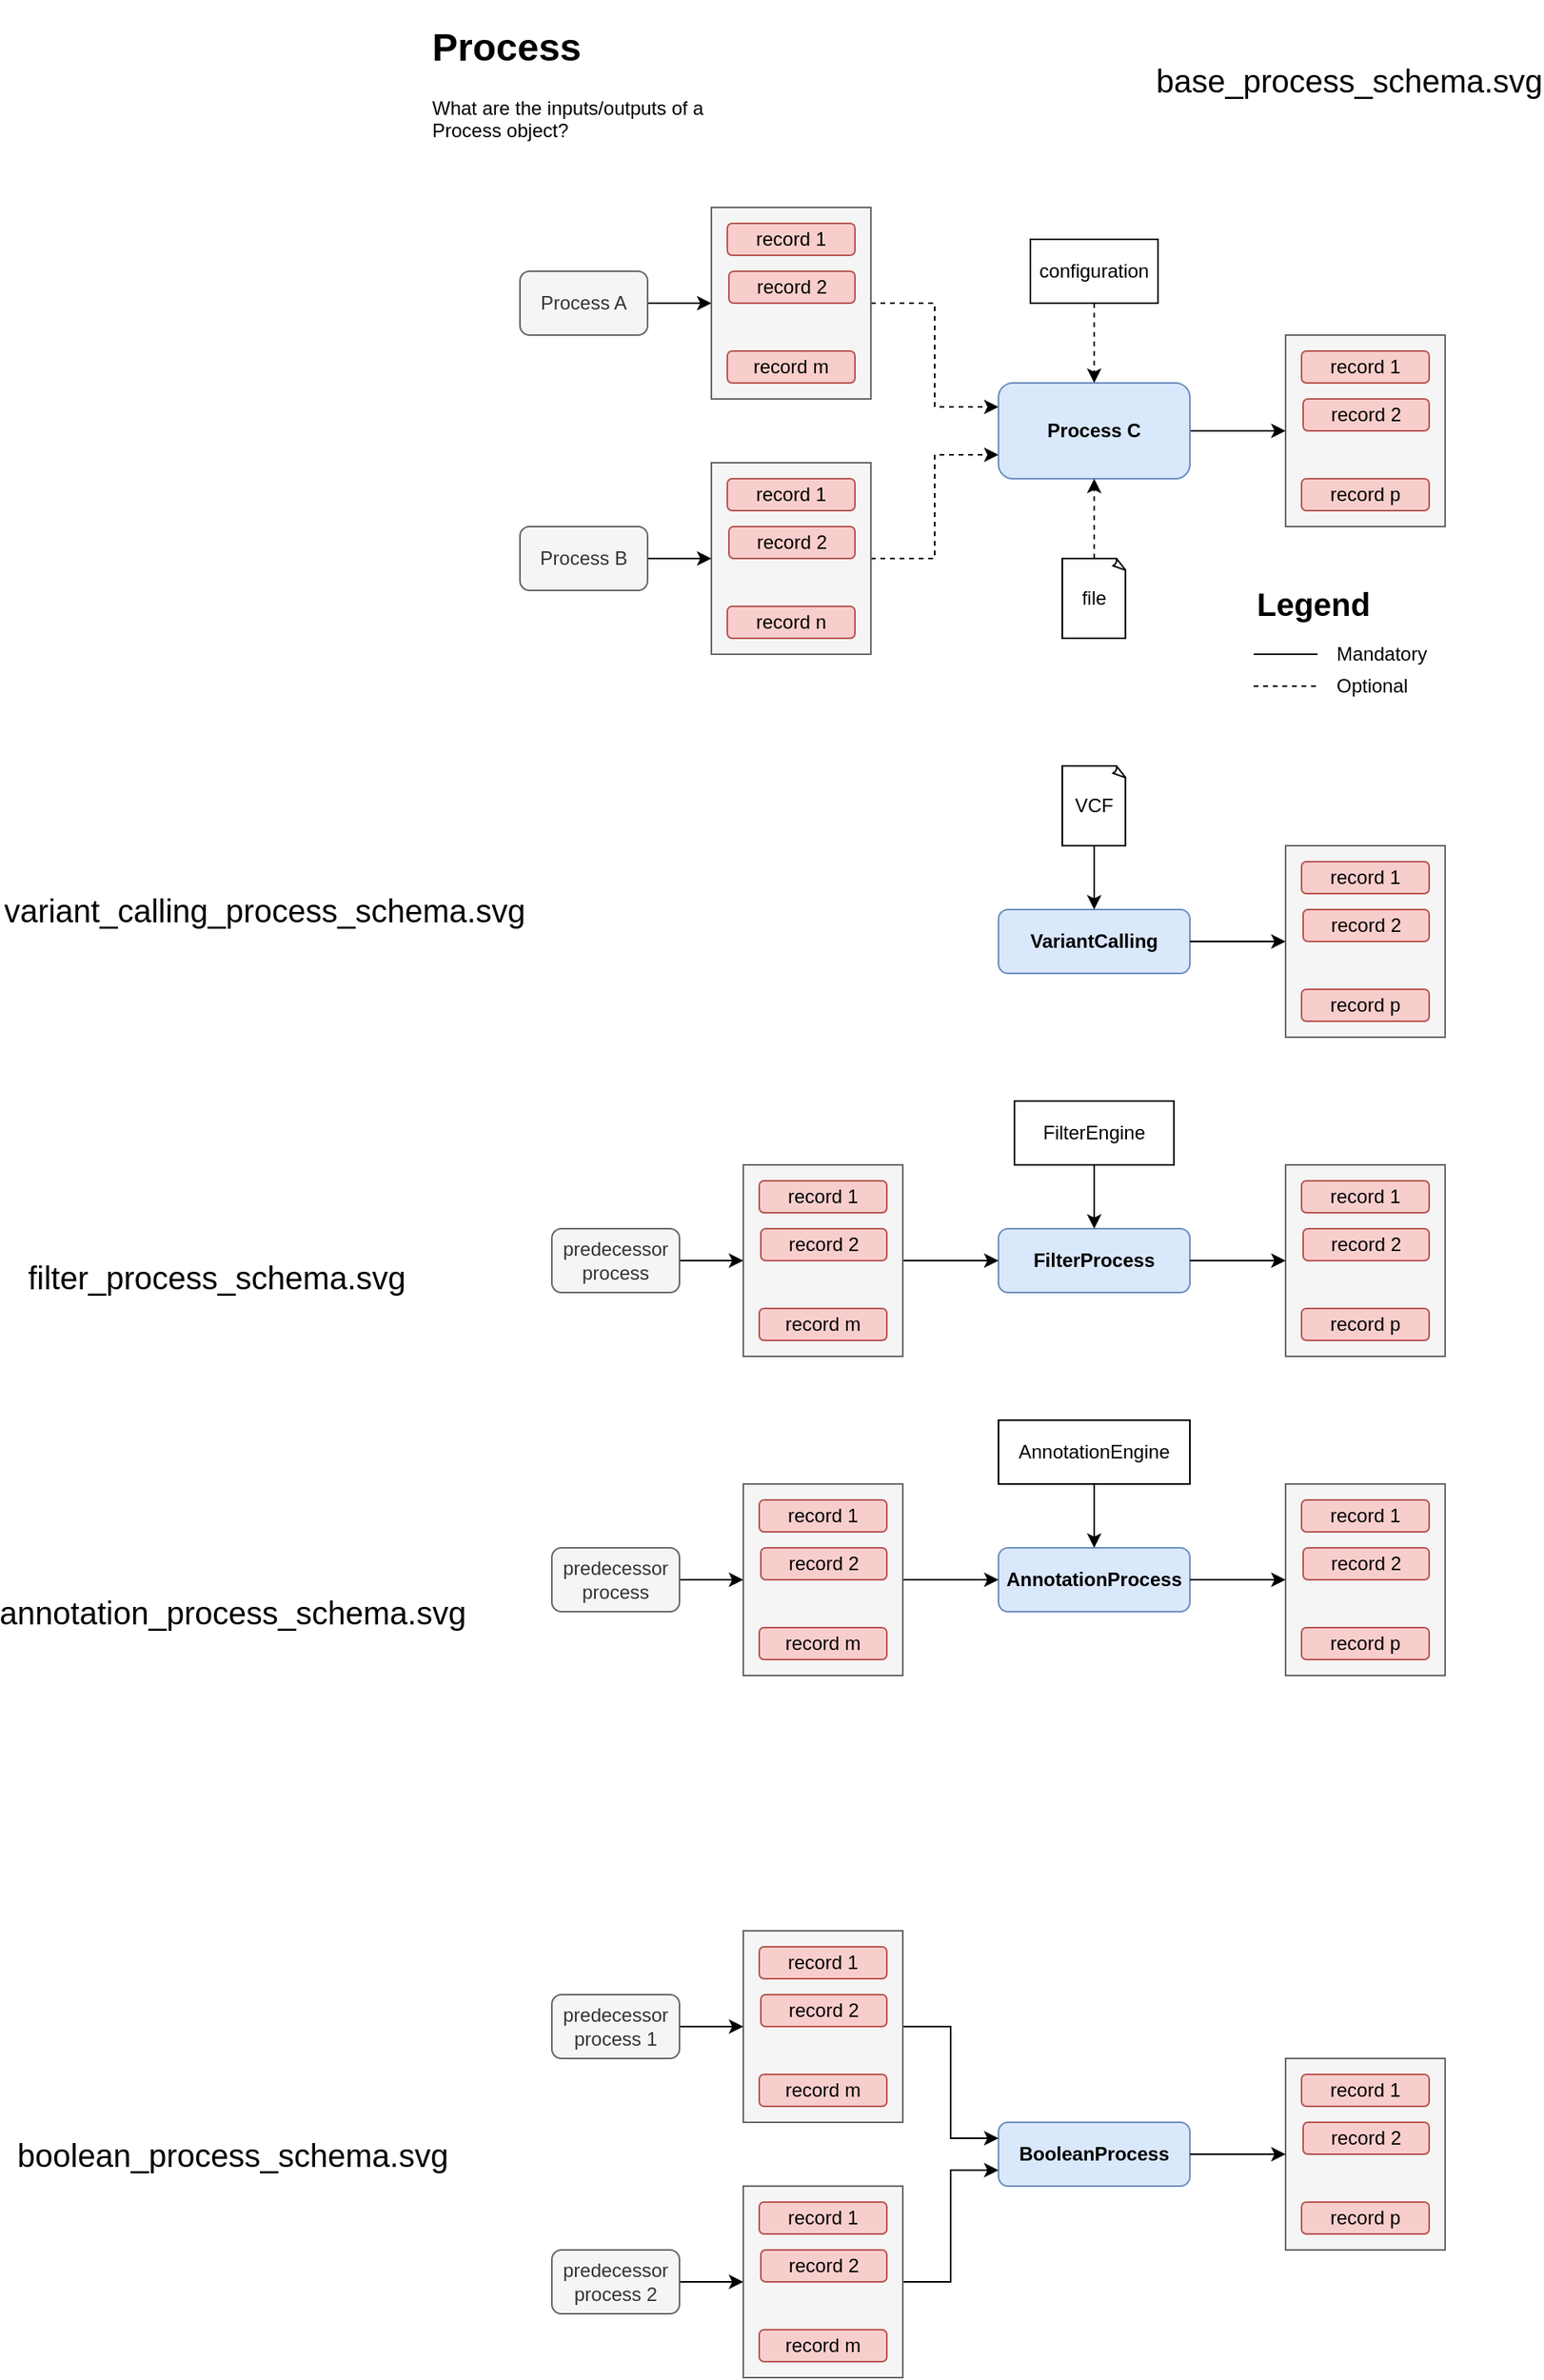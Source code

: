 <mxfile version="14.1.8" type="device"><diagram id="gnU6suuSomVkKsM6iveg" name="Page-1"><mxGraphModel dx="2564" dy="1053" grid="1" gridSize="10" guides="1" tooltips="1" connect="1" arrows="1" fold="1" page="1" pageScale="1" pageWidth="827" pageHeight="1169" math="0" shadow="0"><root><mxCell id="0"/><mxCell id="1" parent="0"/><mxCell id="YS8nbE7pC2570hXrXxaA-34" style="edgeStyle=orthogonalEdgeStyle;rounded=0;orthogonalLoop=1;jettySize=auto;html=1;exitX=1;exitY=0.5;exitDx=0;exitDy=0;entryX=0;entryY=0.25;entryDx=0;entryDy=0;dashed=1;" parent="1" source="YS8nbE7pC2570hXrXxaA-8" target="YS8nbE7pC2570hXrXxaA-30" edge="1"><mxGeometry relative="1" as="geometry"/></mxCell><mxCell id="YS8nbE7pC2570hXrXxaA-8" value="" style="rounded=0;whiteSpace=wrap;html=1;fillColor=#f5f5f5;strokeColor=#666666;fontColor=#333333;" parent="1" vertex="1"><mxGeometry x="220" y="160" width="100" height="120" as="geometry"/></mxCell><mxCell id="YS8nbE7pC2570hXrXxaA-9" style="edgeStyle=orthogonalEdgeStyle;rounded=0;orthogonalLoop=1;jettySize=auto;html=1;exitX=1;exitY=0.5;exitDx=0;exitDy=0;entryX=0;entryY=0.5;entryDx=0;entryDy=0;" parent="1" source="YS8nbE7pC2570hXrXxaA-1" target="YS8nbE7pC2570hXrXxaA-8" edge="1"><mxGeometry relative="1" as="geometry"/></mxCell><mxCell id="YS8nbE7pC2570hXrXxaA-1" value="Process A" style="rounded=1;whiteSpace=wrap;html=1;fillColor=#f5f5f5;strokeColor=#666666;fontColor=#333333;" parent="1" vertex="1"><mxGeometry x="100" y="200" width="80" height="40" as="geometry"/></mxCell><mxCell id="YS8nbE7pC2570hXrXxaA-4" value="record 1" style="rounded=1;whiteSpace=wrap;html=1;fillColor=#f8cecc;strokeColor=#b85450;" parent="1" vertex="1"><mxGeometry x="230" y="170" width="80" height="20" as="geometry"/></mxCell><mxCell id="YS8nbE7pC2570hXrXxaA-5" value="record 2" style="rounded=1;whiteSpace=wrap;html=1;fillColor=#f8cecc;strokeColor=#b85450;" parent="1" vertex="1"><mxGeometry x="231" y="200" width="79" height="20" as="geometry"/></mxCell><mxCell id="YS8nbE7pC2570hXrXxaA-7" value="record m" style="rounded=1;whiteSpace=wrap;html=1;fillColor=#f8cecc;strokeColor=#b85450;" parent="1" vertex="1"><mxGeometry x="230" y="250" width="80" height="20" as="geometry"/></mxCell><mxCell id="YS8nbE7pC2570hXrXxaA-35" style="edgeStyle=orthogonalEdgeStyle;rounded=0;orthogonalLoop=1;jettySize=auto;html=1;exitX=1;exitY=0.5;exitDx=0;exitDy=0;entryX=0;entryY=0.75;entryDx=0;entryDy=0;dashed=1;" parent="1" source="YS8nbE7pC2570hXrXxaA-22" target="YS8nbE7pC2570hXrXxaA-30" edge="1"><mxGeometry relative="1" as="geometry"/></mxCell><mxCell id="YS8nbE7pC2570hXrXxaA-22" value="" style="rounded=0;whiteSpace=wrap;html=1;fillColor=#f5f5f5;strokeColor=#666666;fontColor=#333333;" parent="1" vertex="1"><mxGeometry x="220" y="320" width="100" height="120" as="geometry"/></mxCell><mxCell id="YS8nbE7pC2570hXrXxaA-23" style="edgeStyle=orthogonalEdgeStyle;rounded=0;orthogonalLoop=1;jettySize=auto;html=1;exitX=1;exitY=0.5;exitDx=0;exitDy=0;entryX=0;entryY=0.5;entryDx=0;entryDy=0;" parent="1" source="YS8nbE7pC2570hXrXxaA-24" target="YS8nbE7pC2570hXrXxaA-22" edge="1"><mxGeometry relative="1" as="geometry"/></mxCell><mxCell id="YS8nbE7pC2570hXrXxaA-24" value="Process B" style="rounded=1;whiteSpace=wrap;html=1;fillColor=#f5f5f5;strokeColor=#666666;fontColor=#333333;" parent="1" vertex="1"><mxGeometry x="100" y="360" width="80" height="40" as="geometry"/></mxCell><mxCell id="YS8nbE7pC2570hXrXxaA-25" value="record 1" style="rounded=1;whiteSpace=wrap;html=1;fillColor=#f8cecc;strokeColor=#b85450;" parent="1" vertex="1"><mxGeometry x="230" y="330" width="80" height="20" as="geometry"/></mxCell><mxCell id="YS8nbE7pC2570hXrXxaA-26" value="record 2" style="rounded=1;whiteSpace=wrap;html=1;fillColor=#f8cecc;strokeColor=#b85450;" parent="1" vertex="1"><mxGeometry x="231" y="360" width="79" height="20" as="geometry"/></mxCell><mxCell id="YS8nbE7pC2570hXrXxaA-27" value="record n" style="rounded=1;whiteSpace=wrap;html=1;fillColor=#f8cecc;strokeColor=#b85450;" parent="1" vertex="1"><mxGeometry x="230" y="410" width="80" height="20" as="geometry"/></mxCell><mxCell id="YS8nbE7pC2570hXrXxaA-28" value="" style="rounded=0;whiteSpace=wrap;html=1;fillColor=#f5f5f5;strokeColor=#666666;fontColor=#333333;" parent="1" vertex="1"><mxGeometry x="580" y="240" width="100" height="120" as="geometry"/></mxCell><mxCell id="YS8nbE7pC2570hXrXxaA-29" style="edgeStyle=orthogonalEdgeStyle;rounded=0;orthogonalLoop=1;jettySize=auto;html=1;exitX=1;exitY=0.5;exitDx=0;exitDy=0;entryX=0;entryY=0.5;entryDx=0;entryDy=0;" parent="1" source="YS8nbE7pC2570hXrXxaA-30" target="YS8nbE7pC2570hXrXxaA-28" edge="1"><mxGeometry relative="1" as="geometry"/></mxCell><mxCell id="YS8nbE7pC2570hXrXxaA-30" value="Process C" style="rounded=1;whiteSpace=wrap;html=1;fillColor=#dae8fc;strokeColor=#6c8ebf;fontStyle=1" parent="1" vertex="1"><mxGeometry x="400" y="270" width="120" height="60" as="geometry"/></mxCell><mxCell id="YS8nbE7pC2570hXrXxaA-31" value="record 1" style="rounded=1;whiteSpace=wrap;html=1;fillColor=#f8cecc;strokeColor=#b85450;" parent="1" vertex="1"><mxGeometry x="590" y="250" width="80" height="20" as="geometry"/></mxCell><mxCell id="YS8nbE7pC2570hXrXxaA-32" value="record 2" style="rounded=1;whiteSpace=wrap;html=1;fillColor=#f8cecc;strokeColor=#b85450;" parent="1" vertex="1"><mxGeometry x="591" y="280" width="79" height="20" as="geometry"/></mxCell><mxCell id="YS8nbE7pC2570hXrXxaA-33" value="record p" style="rounded=1;whiteSpace=wrap;html=1;fillColor=#f8cecc;strokeColor=#b85450;" parent="1" vertex="1"><mxGeometry x="590" y="330" width="80" height="20" as="geometry"/></mxCell><mxCell id="YS8nbE7pC2570hXrXxaA-36" value="&lt;h1&gt;Process&lt;/h1&gt;&lt;p&gt;What are the inputs/outputs of a Process object?&lt;br&gt;&lt;/p&gt;" style="text;html=1;strokeColor=none;fillColor=none;spacing=5;spacingTop=-20;whiteSpace=wrap;overflow=hidden;rounded=0;" parent="1" vertex="1"><mxGeometry x="40" y="40" width="200" height="80" as="geometry"/></mxCell><mxCell id="YS8nbE7pC2570hXrXxaA-38" value="" style="endArrow=none;dashed=1;html=1;" parent="1" edge="1"><mxGeometry width="50" height="50" relative="1" as="geometry"><mxPoint x="560" y="460" as="sourcePoint"/><mxPoint x="600" y="460" as="targetPoint"/></mxGeometry></mxCell><mxCell id="YS8nbE7pC2570hXrXxaA-40" value="Optional" style="text;html=1;strokeColor=none;fillColor=none;align=left;verticalAlign=middle;whiteSpace=wrap;rounded=0;" parent="1" vertex="1"><mxGeometry x="610" y="450" width="70" height="20" as="geometry"/></mxCell><mxCell id="YS8nbE7pC2570hXrXxaA-41" value="Mandatory" style="text;html=1;strokeColor=none;fillColor=none;align=left;verticalAlign=middle;whiteSpace=wrap;rounded=0;" parent="1" vertex="1"><mxGeometry x="610" y="430" width="70" height="20" as="geometry"/></mxCell><mxCell id="YS8nbE7pC2570hXrXxaA-42" value="" style="endArrow=none;html=1;" parent="1" edge="1"><mxGeometry width="50" height="50" relative="1" as="geometry"><mxPoint x="560" y="440" as="sourcePoint"/><mxPoint x="600" y="440" as="targetPoint"/></mxGeometry></mxCell><mxCell id="YS8nbE7pC2570hXrXxaA-43" value="&lt;font style=&quot;font-size: 20px&quot;&gt;&lt;b&gt;Legend&lt;/b&gt;&lt;/font&gt;" style="text;html=1;strokeColor=none;fillColor=none;align=left;verticalAlign=top;whiteSpace=wrap;rounded=0;" parent="1" vertex="1"><mxGeometry x="560" y="390" width="120" height="40" as="geometry"/></mxCell><mxCell id="YS8nbE7pC2570hXrXxaA-46" style="edgeStyle=orthogonalEdgeStyle;rounded=0;orthogonalLoop=1;jettySize=auto;html=1;exitX=0.5;exitY=1;exitDx=0;exitDy=0;entryX=0.5;entryY=0;entryDx=0;entryDy=0;dashed=1;" parent="1" source="YS8nbE7pC2570hXrXxaA-45" target="YS8nbE7pC2570hXrXxaA-30" edge="1"><mxGeometry relative="1" as="geometry"/></mxCell><mxCell id="YS8nbE7pC2570hXrXxaA-45" value="configuration" style="rounded=0;whiteSpace=wrap;html=1;align=center;" parent="1" vertex="1"><mxGeometry x="420" y="180" width="80" height="40" as="geometry"/></mxCell><mxCell id="YS8nbE7pC2570hXrXxaA-50" style="edgeStyle=orthogonalEdgeStyle;rounded=0;orthogonalLoop=1;jettySize=auto;html=1;exitX=0.5;exitY=0;exitDx=0;exitDy=0;exitPerimeter=0;entryX=0.5;entryY=1;entryDx=0;entryDy=0;dashed=1;" parent="1" source="YS8nbE7pC2570hXrXxaA-49" target="YS8nbE7pC2570hXrXxaA-30" edge="1"><mxGeometry relative="1" as="geometry"/></mxCell><mxCell id="YS8nbE7pC2570hXrXxaA-49" value="file" style="whiteSpace=wrap;html=1;shape=mxgraph.basic.document;align=center;" parent="1" vertex="1"><mxGeometry x="440" y="380" width="40" height="50" as="geometry"/></mxCell><mxCell id="YS8nbE7pC2570hXrXxaA-51" value="VariantCalling" style="rounded=1;whiteSpace=wrap;html=1;fillColor=#dae8fc;strokeColor=#6c8ebf;fontStyle=1" parent="1" vertex="1"><mxGeometry x="400" y="600" width="120" height="40" as="geometry"/></mxCell><mxCell id="YS8nbE7pC2570hXrXxaA-53" style="edgeStyle=orthogonalEdgeStyle;rounded=0;orthogonalLoop=1;jettySize=auto;html=1;exitX=0.5;exitY=1;exitDx=0;exitDy=0;exitPerimeter=0;entryX=0.5;entryY=0;entryDx=0;entryDy=0;" parent="1" source="YS8nbE7pC2570hXrXxaA-52" target="YS8nbE7pC2570hXrXxaA-51" edge="1"><mxGeometry relative="1" as="geometry"/></mxCell><mxCell id="YS8nbE7pC2570hXrXxaA-52" value="VCF" style="whiteSpace=wrap;html=1;shape=mxgraph.basic.document;align=center;" parent="1" vertex="1"><mxGeometry x="440" y="510" width="40" height="50" as="geometry"/></mxCell><mxCell id="YS8nbE7pC2570hXrXxaA-54" value="" style="rounded=0;whiteSpace=wrap;html=1;fillColor=#f5f5f5;strokeColor=#666666;fontColor=#333333;" parent="1" vertex="1"><mxGeometry x="580" y="560" width="100" height="120" as="geometry"/></mxCell><mxCell id="YS8nbE7pC2570hXrXxaA-55" style="edgeStyle=orthogonalEdgeStyle;rounded=0;orthogonalLoop=1;jettySize=auto;html=1;entryX=0;entryY=0.5;entryDx=0;entryDy=0;exitX=1;exitY=0.5;exitDx=0;exitDy=0;" parent="1" source="YS8nbE7pC2570hXrXxaA-51" target="YS8nbE7pC2570hXrXxaA-54" edge="1"><mxGeometry relative="1" as="geometry"><mxPoint x="520" y="620" as="sourcePoint"/></mxGeometry></mxCell><mxCell id="YS8nbE7pC2570hXrXxaA-56" value="record 1" style="rounded=1;whiteSpace=wrap;html=1;fillColor=#f8cecc;strokeColor=#b85450;" parent="1" vertex="1"><mxGeometry x="590" y="570" width="80" height="20" as="geometry"/></mxCell><mxCell id="YS8nbE7pC2570hXrXxaA-57" value="record 2" style="rounded=1;whiteSpace=wrap;html=1;fillColor=#f8cecc;strokeColor=#b85450;" parent="1" vertex="1"><mxGeometry x="591" y="600" width="79" height="20" as="geometry"/></mxCell><mxCell id="YS8nbE7pC2570hXrXxaA-58" value="record p" style="rounded=1;whiteSpace=wrap;html=1;fillColor=#f8cecc;strokeColor=#b85450;" parent="1" vertex="1"><mxGeometry x="590" y="650" width="80" height="20" as="geometry"/></mxCell><mxCell id="YS8nbE7pC2570hXrXxaA-59" value="FilterProcess" style="rounded=1;whiteSpace=wrap;html=1;fillColor=#dae8fc;strokeColor=#6c8ebf;fontStyle=1" parent="1" vertex="1"><mxGeometry x="400" y="800" width="120" height="40" as="geometry"/></mxCell><mxCell id="YS8nbE7pC2570hXrXxaA-60" value="" style="rounded=0;whiteSpace=wrap;html=1;fillColor=#f5f5f5;strokeColor=#666666;fontColor=#333333;" parent="1" vertex="1"><mxGeometry x="580" y="760" width="100" height="120" as="geometry"/></mxCell><mxCell id="YS8nbE7pC2570hXrXxaA-61" style="edgeStyle=orthogonalEdgeStyle;rounded=0;orthogonalLoop=1;jettySize=auto;html=1;entryX=0;entryY=0.5;entryDx=0;entryDy=0;exitX=1;exitY=0.5;exitDx=0;exitDy=0;" parent="1" source="YS8nbE7pC2570hXrXxaA-59" target="YS8nbE7pC2570hXrXxaA-60" edge="1"><mxGeometry relative="1" as="geometry"><mxPoint x="520" y="820" as="sourcePoint"/></mxGeometry></mxCell><mxCell id="YS8nbE7pC2570hXrXxaA-62" value="record 1" style="rounded=1;whiteSpace=wrap;html=1;fillColor=#f8cecc;strokeColor=#b85450;" parent="1" vertex="1"><mxGeometry x="590" y="770" width="80" height="20" as="geometry"/></mxCell><mxCell id="YS8nbE7pC2570hXrXxaA-63" value="record 2" style="rounded=1;whiteSpace=wrap;html=1;fillColor=#f8cecc;strokeColor=#b85450;" parent="1" vertex="1"><mxGeometry x="591" y="800" width="79" height="20" as="geometry"/></mxCell><mxCell id="YS8nbE7pC2570hXrXxaA-64" value="record p" style="rounded=1;whiteSpace=wrap;html=1;fillColor=#f8cecc;strokeColor=#b85450;" parent="1" vertex="1"><mxGeometry x="590" y="850" width="80" height="20" as="geometry"/></mxCell><mxCell id="YS8nbE7pC2570hXrXxaA-71" style="edgeStyle=orthogonalEdgeStyle;rounded=0;orthogonalLoop=1;jettySize=auto;html=1;exitX=1;exitY=0.5;exitDx=0;exitDy=0;" parent="1" source="YS8nbE7pC2570hXrXxaA-65" target="YS8nbE7pC2570hXrXxaA-59" edge="1"><mxGeometry relative="1" as="geometry"/></mxCell><mxCell id="YS8nbE7pC2570hXrXxaA-65" value="" style="rounded=0;whiteSpace=wrap;html=1;fillColor=#f5f5f5;strokeColor=#666666;fontColor=#333333;" parent="1" vertex="1"><mxGeometry x="240" y="760" width="100" height="120" as="geometry"/></mxCell><mxCell id="YS8nbE7pC2570hXrXxaA-66" style="edgeStyle=orthogonalEdgeStyle;rounded=0;orthogonalLoop=1;jettySize=auto;html=1;exitX=1;exitY=0.5;exitDx=0;exitDy=0;entryX=0;entryY=0.5;entryDx=0;entryDy=0;" parent="1" source="YS8nbE7pC2570hXrXxaA-67" target="YS8nbE7pC2570hXrXxaA-65" edge="1"><mxGeometry relative="1" as="geometry"/></mxCell><mxCell id="YS8nbE7pC2570hXrXxaA-67" value="&lt;div&gt;predecessor&lt;/div&gt;&lt;div&gt;process&lt;br&gt;&lt;/div&gt;" style="rounded=1;whiteSpace=wrap;html=1;fillColor=#f5f5f5;strokeColor=#666666;fontColor=#333333;" parent="1" vertex="1"><mxGeometry x="120" y="800" width="80" height="40" as="geometry"/></mxCell><mxCell id="YS8nbE7pC2570hXrXxaA-68" value="record 1" style="rounded=1;whiteSpace=wrap;html=1;fillColor=#f8cecc;strokeColor=#b85450;" parent="1" vertex="1"><mxGeometry x="250" y="770" width="80" height="20" as="geometry"/></mxCell><mxCell id="YS8nbE7pC2570hXrXxaA-69" value="record 2" style="rounded=1;whiteSpace=wrap;html=1;fillColor=#f8cecc;strokeColor=#b85450;" parent="1" vertex="1"><mxGeometry x="251" y="800" width="79" height="20" as="geometry"/></mxCell><mxCell id="YS8nbE7pC2570hXrXxaA-70" value="record m" style="rounded=1;whiteSpace=wrap;html=1;fillColor=#f8cecc;strokeColor=#b85450;" parent="1" vertex="1"><mxGeometry x="250" y="850" width="80" height="20" as="geometry"/></mxCell><mxCell id="YS8nbE7pC2570hXrXxaA-72" value="AnnotationProcess" style="rounded=1;whiteSpace=wrap;html=1;fillColor=#dae8fc;strokeColor=#6c8ebf;fontStyle=1" parent="1" vertex="1"><mxGeometry x="400" y="1000" width="120" height="40" as="geometry"/></mxCell><mxCell id="YS8nbE7pC2570hXrXxaA-73" value="" style="rounded=0;whiteSpace=wrap;html=1;fillColor=#f5f5f5;strokeColor=#666666;fontColor=#333333;" parent="1" vertex="1"><mxGeometry x="580" y="960" width="100" height="120" as="geometry"/></mxCell><mxCell id="YS8nbE7pC2570hXrXxaA-74" style="edgeStyle=orthogonalEdgeStyle;rounded=0;orthogonalLoop=1;jettySize=auto;html=1;entryX=0;entryY=0.5;entryDx=0;entryDy=0;exitX=1;exitY=0.5;exitDx=0;exitDy=0;" parent="1" source="YS8nbE7pC2570hXrXxaA-72" target="YS8nbE7pC2570hXrXxaA-73" edge="1"><mxGeometry relative="1" as="geometry"><mxPoint x="520" y="1020" as="sourcePoint"/></mxGeometry></mxCell><mxCell id="YS8nbE7pC2570hXrXxaA-75" value="record 1" style="rounded=1;whiteSpace=wrap;html=1;fillColor=#f8cecc;strokeColor=#b85450;" parent="1" vertex="1"><mxGeometry x="590" y="970" width="80" height="20" as="geometry"/></mxCell><mxCell id="YS8nbE7pC2570hXrXxaA-76" value="record 2" style="rounded=1;whiteSpace=wrap;html=1;fillColor=#f8cecc;strokeColor=#b85450;" parent="1" vertex="1"><mxGeometry x="591" y="1000" width="79" height="20" as="geometry"/></mxCell><mxCell id="YS8nbE7pC2570hXrXxaA-77" value="record p" style="rounded=1;whiteSpace=wrap;html=1;fillColor=#f8cecc;strokeColor=#b85450;" parent="1" vertex="1"><mxGeometry x="590" y="1050" width="80" height="20" as="geometry"/></mxCell><mxCell id="YS8nbE7pC2570hXrXxaA-78" style="edgeStyle=orthogonalEdgeStyle;rounded=0;orthogonalLoop=1;jettySize=auto;html=1;exitX=1;exitY=0.5;exitDx=0;exitDy=0;" parent="1" source="YS8nbE7pC2570hXrXxaA-79" target="YS8nbE7pC2570hXrXxaA-72" edge="1"><mxGeometry relative="1" as="geometry"/></mxCell><mxCell id="YS8nbE7pC2570hXrXxaA-79" value="" style="rounded=0;whiteSpace=wrap;html=1;fillColor=#f5f5f5;strokeColor=#666666;fontColor=#333333;" parent="1" vertex="1"><mxGeometry x="240" y="960" width="100" height="120" as="geometry"/></mxCell><mxCell id="YS8nbE7pC2570hXrXxaA-80" style="edgeStyle=orthogonalEdgeStyle;rounded=0;orthogonalLoop=1;jettySize=auto;html=1;exitX=1;exitY=0.5;exitDx=0;exitDy=0;entryX=0;entryY=0.5;entryDx=0;entryDy=0;" parent="1" source="YS8nbE7pC2570hXrXxaA-81" target="YS8nbE7pC2570hXrXxaA-79" edge="1"><mxGeometry relative="1" as="geometry"/></mxCell><mxCell id="YS8nbE7pC2570hXrXxaA-81" value="&lt;div&gt;predecessor&lt;/div&gt;&lt;div&gt;process&lt;br&gt;&lt;/div&gt;" style="rounded=1;whiteSpace=wrap;html=1;fillColor=#f5f5f5;strokeColor=#666666;fontColor=#333333;" parent="1" vertex="1"><mxGeometry x="120" y="1000" width="80" height="40" as="geometry"/></mxCell><mxCell id="YS8nbE7pC2570hXrXxaA-82" value="record 1" style="rounded=1;whiteSpace=wrap;html=1;fillColor=#f8cecc;strokeColor=#b85450;" parent="1" vertex="1"><mxGeometry x="250" y="970" width="80" height="20" as="geometry"/></mxCell><mxCell id="YS8nbE7pC2570hXrXxaA-83" value="record 2" style="rounded=1;whiteSpace=wrap;html=1;fillColor=#f8cecc;strokeColor=#b85450;" parent="1" vertex="1"><mxGeometry x="251" y="1000" width="79" height="20" as="geometry"/></mxCell><mxCell id="YS8nbE7pC2570hXrXxaA-84" value="record m" style="rounded=1;whiteSpace=wrap;html=1;fillColor=#f8cecc;strokeColor=#b85450;" parent="1" vertex="1"><mxGeometry x="250" y="1050" width="80" height="20" as="geometry"/></mxCell><mxCell id="YS8nbE7pC2570hXrXxaA-85" value="BooleanProcess" style="rounded=1;whiteSpace=wrap;html=1;fillColor=#dae8fc;strokeColor=#6c8ebf;fontStyle=1" parent="1" vertex="1"><mxGeometry x="400" y="1360" width="120" height="40" as="geometry"/></mxCell><mxCell id="YS8nbE7pC2570hXrXxaA-86" value="" style="rounded=0;whiteSpace=wrap;html=1;fillColor=#f5f5f5;strokeColor=#666666;fontColor=#333333;" parent="1" vertex="1"><mxGeometry x="580" y="1320" width="100" height="120" as="geometry"/></mxCell><mxCell id="YS8nbE7pC2570hXrXxaA-87" style="edgeStyle=orthogonalEdgeStyle;rounded=0;orthogonalLoop=1;jettySize=auto;html=1;entryX=0;entryY=0.5;entryDx=0;entryDy=0;exitX=1;exitY=0.5;exitDx=0;exitDy=0;" parent="1" source="YS8nbE7pC2570hXrXxaA-85" target="YS8nbE7pC2570hXrXxaA-86" edge="1"><mxGeometry relative="1" as="geometry"><mxPoint x="520" y="1380" as="sourcePoint"/></mxGeometry></mxCell><mxCell id="YS8nbE7pC2570hXrXxaA-88" value="record 1" style="rounded=1;whiteSpace=wrap;html=1;fillColor=#f8cecc;strokeColor=#b85450;" parent="1" vertex="1"><mxGeometry x="590" y="1330" width="80" height="20" as="geometry"/></mxCell><mxCell id="YS8nbE7pC2570hXrXxaA-89" value="record 2" style="rounded=1;whiteSpace=wrap;html=1;fillColor=#f8cecc;strokeColor=#b85450;" parent="1" vertex="1"><mxGeometry x="591" y="1360" width="79" height="20" as="geometry"/></mxCell><mxCell id="YS8nbE7pC2570hXrXxaA-90" value="record p" style="rounded=1;whiteSpace=wrap;html=1;fillColor=#f8cecc;strokeColor=#b85450;" parent="1" vertex="1"><mxGeometry x="590" y="1410" width="80" height="20" as="geometry"/></mxCell><mxCell id="YS8nbE7pC2570hXrXxaA-91" style="edgeStyle=orthogonalEdgeStyle;rounded=0;orthogonalLoop=1;jettySize=auto;html=1;exitX=1;exitY=0.5;exitDx=0;exitDy=0;entryX=0;entryY=0.75;entryDx=0;entryDy=0;" parent="1" source="YS8nbE7pC2570hXrXxaA-92" target="YS8nbE7pC2570hXrXxaA-85" edge="1"><mxGeometry relative="1" as="geometry"/></mxCell><mxCell id="YS8nbE7pC2570hXrXxaA-92" value="" style="rounded=0;whiteSpace=wrap;html=1;fillColor=#f5f5f5;strokeColor=#666666;fontColor=#333333;" parent="1" vertex="1"><mxGeometry x="240" y="1400" width="100" height="120" as="geometry"/></mxCell><mxCell id="YS8nbE7pC2570hXrXxaA-93" style="edgeStyle=orthogonalEdgeStyle;rounded=0;orthogonalLoop=1;jettySize=auto;html=1;exitX=1;exitY=0.5;exitDx=0;exitDy=0;entryX=0;entryY=0.5;entryDx=0;entryDy=0;" parent="1" source="YS8nbE7pC2570hXrXxaA-94" target="YS8nbE7pC2570hXrXxaA-92" edge="1"><mxGeometry relative="1" as="geometry"/></mxCell><mxCell id="YS8nbE7pC2570hXrXxaA-94" value="&lt;div&gt;predecessor&lt;/div&gt;&lt;div&gt;process 2&lt;br&gt;&lt;/div&gt;" style="rounded=1;whiteSpace=wrap;html=1;fillColor=#f5f5f5;strokeColor=#666666;fontColor=#333333;" parent="1" vertex="1"><mxGeometry x="120" y="1440" width="80" height="40" as="geometry"/></mxCell><mxCell id="YS8nbE7pC2570hXrXxaA-95" value="record 1" style="rounded=1;whiteSpace=wrap;html=1;fillColor=#f8cecc;strokeColor=#b85450;" parent="1" vertex="1"><mxGeometry x="250" y="1410" width="80" height="20" as="geometry"/></mxCell><mxCell id="YS8nbE7pC2570hXrXxaA-96" value="record 2" style="rounded=1;whiteSpace=wrap;html=1;fillColor=#f8cecc;strokeColor=#b85450;" parent="1" vertex="1"><mxGeometry x="251" y="1440" width="79" height="20" as="geometry"/></mxCell><mxCell id="YS8nbE7pC2570hXrXxaA-97" value="record m" style="rounded=1;whiteSpace=wrap;html=1;fillColor=#f8cecc;strokeColor=#b85450;" parent="1" vertex="1"><mxGeometry x="250" y="1490" width="80" height="20" as="geometry"/></mxCell><mxCell id="YS8nbE7pC2570hXrXxaA-104" style="edgeStyle=orthogonalEdgeStyle;rounded=0;orthogonalLoop=1;jettySize=auto;html=1;exitX=1;exitY=0.5;exitDx=0;exitDy=0;entryX=0;entryY=0.25;entryDx=0;entryDy=0;" parent="1" source="YS8nbE7pC2570hXrXxaA-98" target="YS8nbE7pC2570hXrXxaA-85" edge="1"><mxGeometry relative="1" as="geometry"/></mxCell><mxCell id="YS8nbE7pC2570hXrXxaA-98" value="" style="rounded=0;whiteSpace=wrap;html=1;fillColor=#f5f5f5;strokeColor=#666666;fontColor=#333333;" parent="1" vertex="1"><mxGeometry x="240" y="1240" width="100" height="120" as="geometry"/></mxCell><mxCell id="YS8nbE7pC2570hXrXxaA-99" style="edgeStyle=orthogonalEdgeStyle;rounded=0;orthogonalLoop=1;jettySize=auto;html=1;exitX=1;exitY=0.5;exitDx=0;exitDy=0;entryX=0;entryY=0.5;entryDx=0;entryDy=0;" parent="1" source="YS8nbE7pC2570hXrXxaA-100" target="YS8nbE7pC2570hXrXxaA-98" edge="1"><mxGeometry relative="1" as="geometry"/></mxCell><mxCell id="YS8nbE7pC2570hXrXxaA-100" value="&lt;div&gt;predecessor&lt;/div&gt;&lt;div&gt;process 1&lt;br&gt;&lt;/div&gt;" style="rounded=1;whiteSpace=wrap;html=1;fillColor=#f5f5f5;strokeColor=#666666;fontColor=#333333;" parent="1" vertex="1"><mxGeometry x="120" y="1280" width="80" height="40" as="geometry"/></mxCell><mxCell id="YS8nbE7pC2570hXrXxaA-101" value="record 1" style="rounded=1;whiteSpace=wrap;html=1;fillColor=#f8cecc;strokeColor=#b85450;" parent="1" vertex="1"><mxGeometry x="250" y="1250" width="80" height="20" as="geometry"/></mxCell><mxCell id="YS8nbE7pC2570hXrXxaA-102" value="record 2" style="rounded=1;whiteSpace=wrap;html=1;fillColor=#f8cecc;strokeColor=#b85450;" parent="1" vertex="1"><mxGeometry x="251" y="1280" width="79" height="20" as="geometry"/></mxCell><mxCell id="YS8nbE7pC2570hXrXxaA-103" value="record m" style="rounded=1;whiteSpace=wrap;html=1;fillColor=#f8cecc;strokeColor=#b85450;" parent="1" vertex="1"><mxGeometry x="250" y="1330" width="80" height="20" as="geometry"/></mxCell><mxCell id="YS8nbE7pC2570hXrXxaA-106" style="edgeStyle=orthogonalEdgeStyle;rounded=0;orthogonalLoop=1;jettySize=auto;html=1;exitX=0.5;exitY=1;exitDx=0;exitDy=0;entryX=0.5;entryY=0;entryDx=0;entryDy=0;" parent="1" source="YS8nbE7pC2570hXrXxaA-105" target="YS8nbE7pC2570hXrXxaA-59" edge="1"><mxGeometry relative="1" as="geometry"/></mxCell><mxCell id="YS8nbE7pC2570hXrXxaA-105" value="FilterEngine" style="rounded=0;whiteSpace=wrap;html=1;align=center;" parent="1" vertex="1"><mxGeometry x="410" y="720" width="100" height="40" as="geometry"/></mxCell><mxCell id="YS8nbE7pC2570hXrXxaA-108" style="edgeStyle=orthogonalEdgeStyle;rounded=0;orthogonalLoop=1;jettySize=auto;html=1;exitX=0.5;exitY=1;exitDx=0;exitDy=0;entryX=0.5;entryY=0;entryDx=0;entryDy=0;" parent="1" source="YS8nbE7pC2570hXrXxaA-107" target="YS8nbE7pC2570hXrXxaA-72" edge="1"><mxGeometry relative="1" as="geometry"/></mxCell><mxCell id="YS8nbE7pC2570hXrXxaA-107" value="AnnotationEngine" style="rounded=0;whiteSpace=wrap;html=1;align=center;" parent="1" vertex="1"><mxGeometry x="400" y="920" width="120" height="40" as="geometry"/></mxCell><mxCell id="PueWvKPh_Or6bye6CG6z-1" value="base_process_schema.svg" style="text;html=1;strokeColor=none;fillColor=none;align=center;verticalAlign=middle;whiteSpace=wrap;rounded=0;fontSize=20;" vertex="1" parent="1"><mxGeometry x="560" y="70" width="120" height="20" as="geometry"/></mxCell><mxCell id="PueWvKPh_Or6bye6CG6z-2" value="variant_calling_process_schema.svg" style="text;html=1;strokeColor=none;fillColor=none;align=center;verticalAlign=middle;whiteSpace=wrap;rounded=0;fontSize=20;" vertex="1" parent="1"><mxGeometry x="-120" y="590" width="120" height="20" as="geometry"/></mxCell><mxCell id="PueWvKPh_Or6bye6CG6z-3" value="filter_process_schema.svg" style="text;html=1;strokeColor=none;fillColor=none;align=center;verticalAlign=middle;whiteSpace=wrap;rounded=0;fontSize=20;" vertex="1" parent="1"><mxGeometry x="-150" y="820" width="120" height="20" as="geometry"/></mxCell><mxCell id="PueWvKPh_Or6bye6CG6z-5" value="annotation_process_schema.svg" style="text;html=1;strokeColor=none;fillColor=none;align=center;verticalAlign=middle;whiteSpace=wrap;rounded=0;fontSize=20;" vertex="1" parent="1"><mxGeometry x="-140" y="1030" width="120" height="20" as="geometry"/></mxCell><mxCell id="PueWvKPh_Or6bye6CG6z-6" value="boolean_process_schema.svg" style="text;html=1;strokeColor=none;fillColor=none;align=center;verticalAlign=middle;whiteSpace=wrap;rounded=0;fontSize=20;" vertex="1" parent="1"><mxGeometry x="-140" y="1370" width="120" height="20" as="geometry"/></mxCell></root></mxGraphModel></diagram></mxfile>